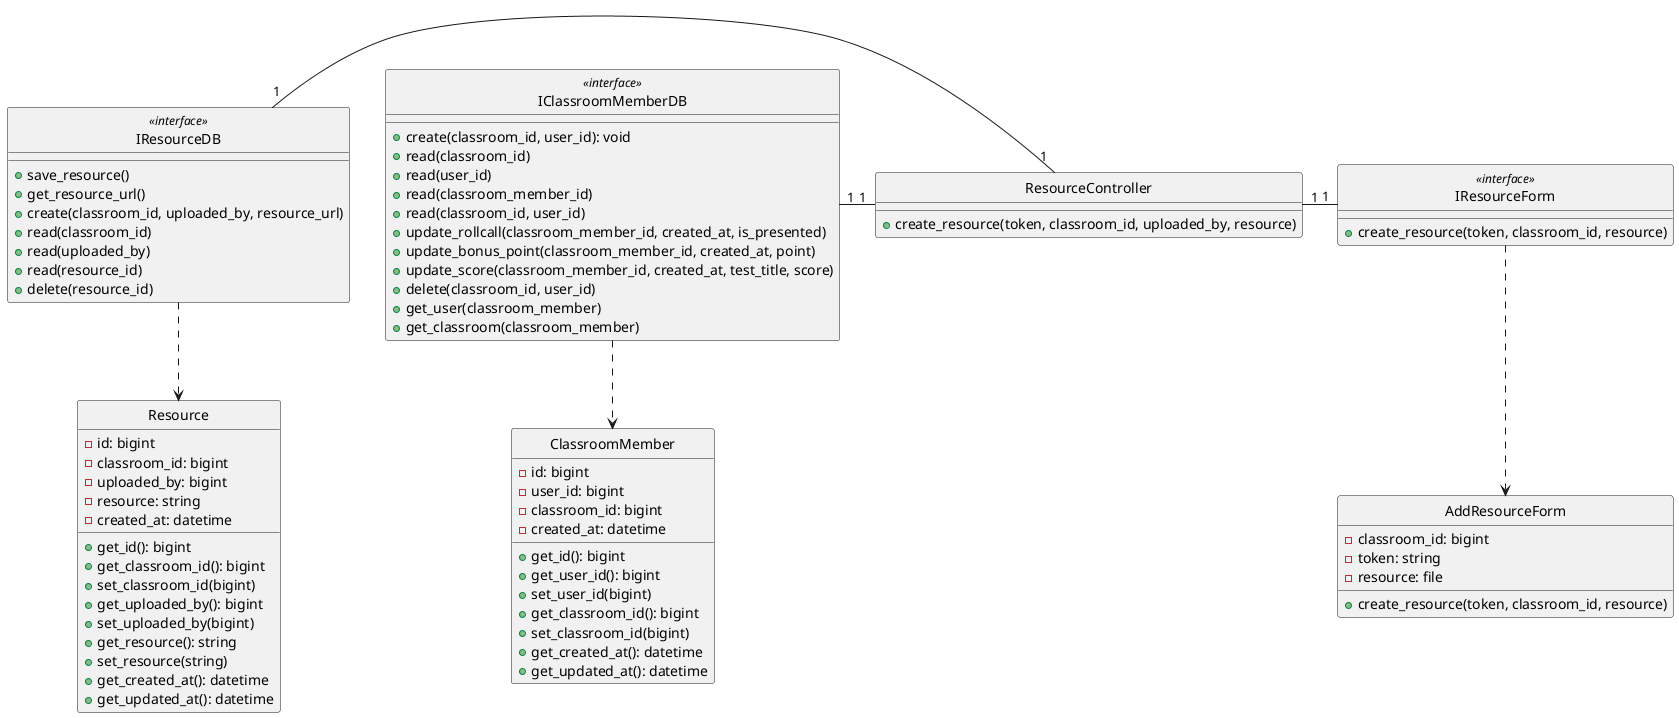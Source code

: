 @startuml addResource

class AddResourceForm {
    - classroom_id: bigint
    - token: string
    - resource: file

    + create_resource(token, classroom_id, resource)
}

class IResourceForm <<interface>> {
    + create_resource(token, classroom_id, resource)
}

class ResourceController {
    + create_resource(token, classroom_id, uploaded_by, resource)
}

class ClassroomMember {
    - id: bigint
    - user_id: bigint
    - classroom_id: bigint
    - created_at: datetime

    + get_id(): bigint
    + get_user_id(): bigint
    + set_user_id(bigint)
    + get_classroom_id(): bigint
    + set_classroom_id(bigint)
    + get_created_at(): datetime
    + get_updated_at(): datetime
}

class IClassroomMemberDB <<interface>> {
    + create(classroom_id, user_id): void
    + read(classroom_id)
    + read(user_id)
    + read(classroom_member_id)
    + read(classroom_id, user_id)
    + update_rollcall(classroom_member_id, created_at, is_presented)
    + update_bonus_point(classroom_member_id, created_at, point)
    + update_score(classroom_member_id, created_at, test_title, score)
    + delete(classroom_id, user_id)
    + get_user(classroom_member)
    + get_classroom(classroom_member)
}


class Resource {
    -id: bigint
    -classroom_id: bigint
    -uploaded_by: bigint
    -resource: string
    -created_at: datetime

    + get_id(): bigint
    + get_classroom_id(): bigint
    + set_classroom_id(bigint)
    + get_uploaded_by(): bigint
    + set_uploaded_by(bigint)
    + get_resource(): string
    + set_resource(string)
    + get_created_at(): datetime
    + get_updated_at(): datetime
}

class IResourceDB <<interface>> {
    + save_resource()
    + get_resource_url()
    +create(classroom_id, uploaded_by, resource_url)
    +read(classroom_id)
    +read(uploaded_by)
    +read(resource_id)
    +delete(resource_id)
}

hide AddResourceForm circle
hide IResourceForm <<interface>> circle
hide ResourceController circle
hide IClassroomMemberDB <<interface>> circle
hide ClassroomMember circle
hide IResourceDB <<interface>> circle
hide Resource circle 


IResourceForm .down.> AddResourceForm
IClassroomMemberDB .down.> ClassroomMember
IResourceDB .down.> Resource
IResourceForm "1"-left-"1" ResourceController
ResourceController "1"-left-"1" IClassroomMemberDB
ResourceController "1"-left-"1" IResourceDB


@enduml
